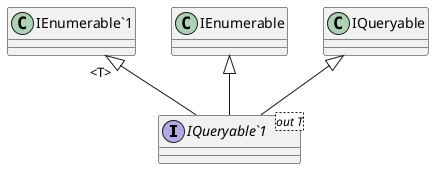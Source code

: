 @startuml
interface "IQueryable`1"<out T> {
}
"IEnumerable`1" "<T>" <|-- "IQueryable`1"
IEnumerable <|-- "IQueryable`1"
IQueryable <|-- "IQueryable`1"
@enduml
